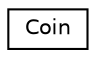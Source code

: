 digraph "Graphical Class Hierarchy"
{
  edge [fontname="Helvetica",fontsize="10",labelfontname="Helvetica",labelfontsize="10"];
  node [fontname="Helvetica",fontsize="10",shape=record];
  rankdir="LR";
  Node0 [label="Coin",height=0.2,width=0.4,color="black", fillcolor="white", style="filled",URL="$classCoin.html",tooltip="things the player can collect on the way "];
}
